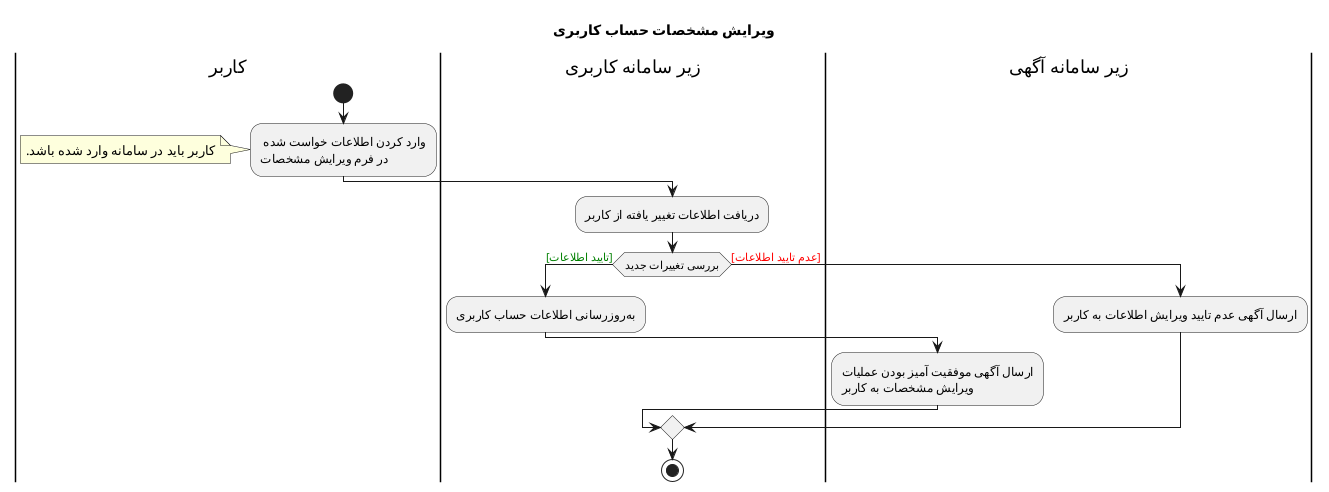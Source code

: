 @startuml UpdateProfile
Title ویرایش مشخصات حساب کاربری
!theme _none_ 
|کاربر|
start
:وارد کردن اطلاعات خواست شده \nدر فرم ویرایش مشخصات;
note left: کاربر باید در سامانه وارد شده باشد.
|زیر سامانه کاربری|
:دریافت اطلاعات تغییر یافته از کاربر;
if (بررسی تغییرات جدید) then (<color:green>[تایید اطلاعات])
:به‌روزرسانی اطلاعات حساب کاربری;
|زیر سامانه آگهی|
  :ارسال آگهی موفقیت آمیز بودن عملیات\n ویرایش مشخصات به کاربر;
else (<color:red>[عدم تایید اطلاعات])
|زیر سامانه آگهی|
  :ارسال آگهی عدم تایید ویرایش اطلاعات به کاربر;
|زیر سامانه کاربری|
endif
stop
@enduml
